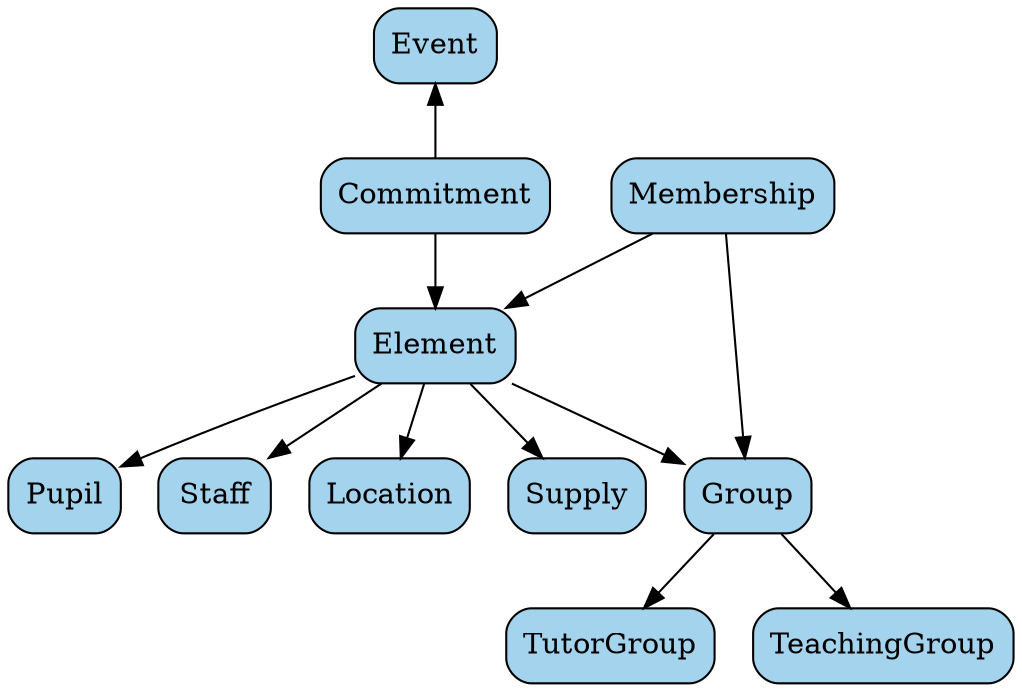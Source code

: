 digraph models {
  rankdir=TB;
  scale=0.5;
  node [shape=box, style="filled,rounded", fillcolor=lightskyblue2];

    "Element"       -> "Pupil";
    "Element"       -> "Staff";
    "Element"       -> "Location";
    "Element"       -> "Supply";
    "Element"       -> "Group";
    "Membership"    -> "Element";
    "Membership"    -> "Group";
    "Group"         -> "TutorGroup";
    "Group" -> "TeachingGroup";
    "Commitment"    -> "Element";
    "Event"         -> "Commitment" [dir=back];
}